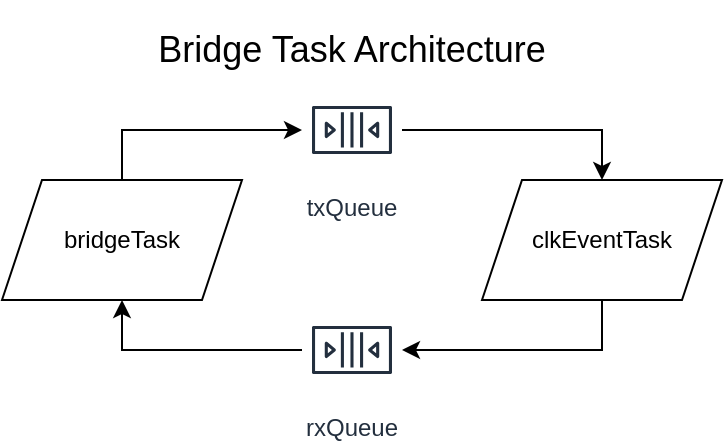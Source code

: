 <mxfile version="22.1.5" type="github">
  <diagram name="Page-1" id="sj20qpy9dUrBrJG6zrOo">
    <mxGraphModel dx="572" dy="324" grid="1" gridSize="10" guides="1" tooltips="1" connect="1" arrows="1" fold="1" page="1" pageScale="1" pageWidth="827" pageHeight="1169" math="0" shadow="0">
      <root>
        <mxCell id="0" />
        <mxCell id="1" parent="0" />
        <mxCell id="8OPEm1P3YLut7ZHr5c5U-1" value="bridgeTask" style="shape=parallelogram;perimeter=parallelogramPerimeter;whiteSpace=wrap;html=1;fixedSize=1;" parent="1" vertex="1">
          <mxGeometry x="280" y="280" width="120" height="60" as="geometry" />
        </mxCell>
        <mxCell id="8OPEm1P3YLut7ZHr5c5U-2" value="clkEventTask" style="shape=parallelogram;perimeter=parallelogramPerimeter;whiteSpace=wrap;html=1;fixedSize=1;" parent="1" vertex="1">
          <mxGeometry x="520" y="280" width="120" height="60" as="geometry" />
        </mxCell>
        <mxCell id="8OPEm1P3YLut7ZHr5c5U-15" style="edgeStyle=orthogonalEdgeStyle;rounded=0;orthogonalLoop=1;jettySize=auto;html=1;exitX=1;exitY=0.5;exitDx=0;exitDy=0;exitPerimeter=0;entryX=0.5;entryY=0;entryDx=0;entryDy=0;" parent="1" source="8OPEm1P3YLut7ZHr5c5U-12" target="8OPEm1P3YLut7ZHr5c5U-2" edge="1">
          <mxGeometry relative="1" as="geometry" />
        </mxCell>
        <mxCell id="8OPEm1P3YLut7ZHr5c5U-12" value="txQueue" style="sketch=0;outlineConnect=0;fontColor=#232F3E;gradientColor=none;strokeColor=#232F3E;fillColor=#ffffff;dashed=0;verticalLabelPosition=bottom;verticalAlign=top;align=center;fontSize=12;fontStyle=0;aspect=fixed;shape=mxgraph.aws4.resourceIcon;resIcon=mxgraph.aws4.queue;points=[[0,0.5,0,0,0],[1,0.5,0,0,0]];" parent="1" vertex="1">
          <mxGeometry x="430" y="230" width="50" height="50" as="geometry" />
        </mxCell>
        <mxCell id="8OPEm1P3YLut7ZHr5c5U-16" style="edgeStyle=orthogonalEdgeStyle;rounded=0;orthogonalLoop=1;jettySize=auto;html=1;exitX=0.5;exitY=0;exitDx=0;exitDy=0;entryX=0;entryY=0.5;entryDx=0;entryDy=0;entryPerimeter=0;" parent="1" source="8OPEm1P3YLut7ZHr5c5U-1" target="8OPEm1P3YLut7ZHr5c5U-12" edge="1">
          <mxGeometry relative="1" as="geometry" />
        </mxCell>
        <mxCell id="8OPEm1P3YLut7ZHr5c5U-19" style="edgeStyle=orthogonalEdgeStyle;rounded=0;orthogonalLoop=1;jettySize=auto;html=1;exitX=0;exitY=0.5;exitDx=0;exitDy=0;exitPerimeter=0;entryX=0.5;entryY=1;entryDx=0;entryDy=0;" parent="1" source="8OPEm1P3YLut7ZHr5c5U-17" target="8OPEm1P3YLut7ZHr5c5U-1" edge="1">
          <mxGeometry relative="1" as="geometry" />
        </mxCell>
        <mxCell id="8OPEm1P3YLut7ZHr5c5U-17" value="rxQueue" style="sketch=0;outlineConnect=0;fontColor=#232F3E;gradientColor=none;strokeColor=#232F3E;fillColor=#ffffff;dashed=0;verticalLabelPosition=bottom;verticalAlign=top;align=center;fontSize=12;fontStyle=0;aspect=fixed;shape=mxgraph.aws4.resourceIcon;resIcon=mxgraph.aws4.queue;points=[[0,0.5,0,0,0],[1,0.5,0,0,0]];" parent="1" vertex="1">
          <mxGeometry x="430" y="340" width="50" height="50" as="geometry" />
        </mxCell>
        <mxCell id="8OPEm1P3YLut7ZHr5c5U-18" style="edgeStyle=orthogonalEdgeStyle;rounded=0;orthogonalLoop=1;jettySize=auto;html=1;exitX=0.5;exitY=1;exitDx=0;exitDy=0;entryX=1;entryY=0.5;entryDx=0;entryDy=0;entryPerimeter=0;" parent="1" source="8OPEm1P3YLut7ZHr5c5U-2" target="8OPEm1P3YLut7ZHr5c5U-17" edge="1">
          <mxGeometry relative="1" as="geometry" />
        </mxCell>
        <mxCell id="EMjOP5LA-NuIFTN0rvuB-1" value="&lt;font style=&quot;font-size: 18px;&quot;&gt;Bridge Task Architecture&lt;/font&gt;" style="text;html=1;strokeColor=none;fillColor=none;align=center;verticalAlign=middle;whiteSpace=wrap;rounded=0;" vertex="1" parent="1">
          <mxGeometry x="350" y="190" width="210" height="50" as="geometry" />
        </mxCell>
      </root>
    </mxGraphModel>
  </diagram>
</mxfile>
